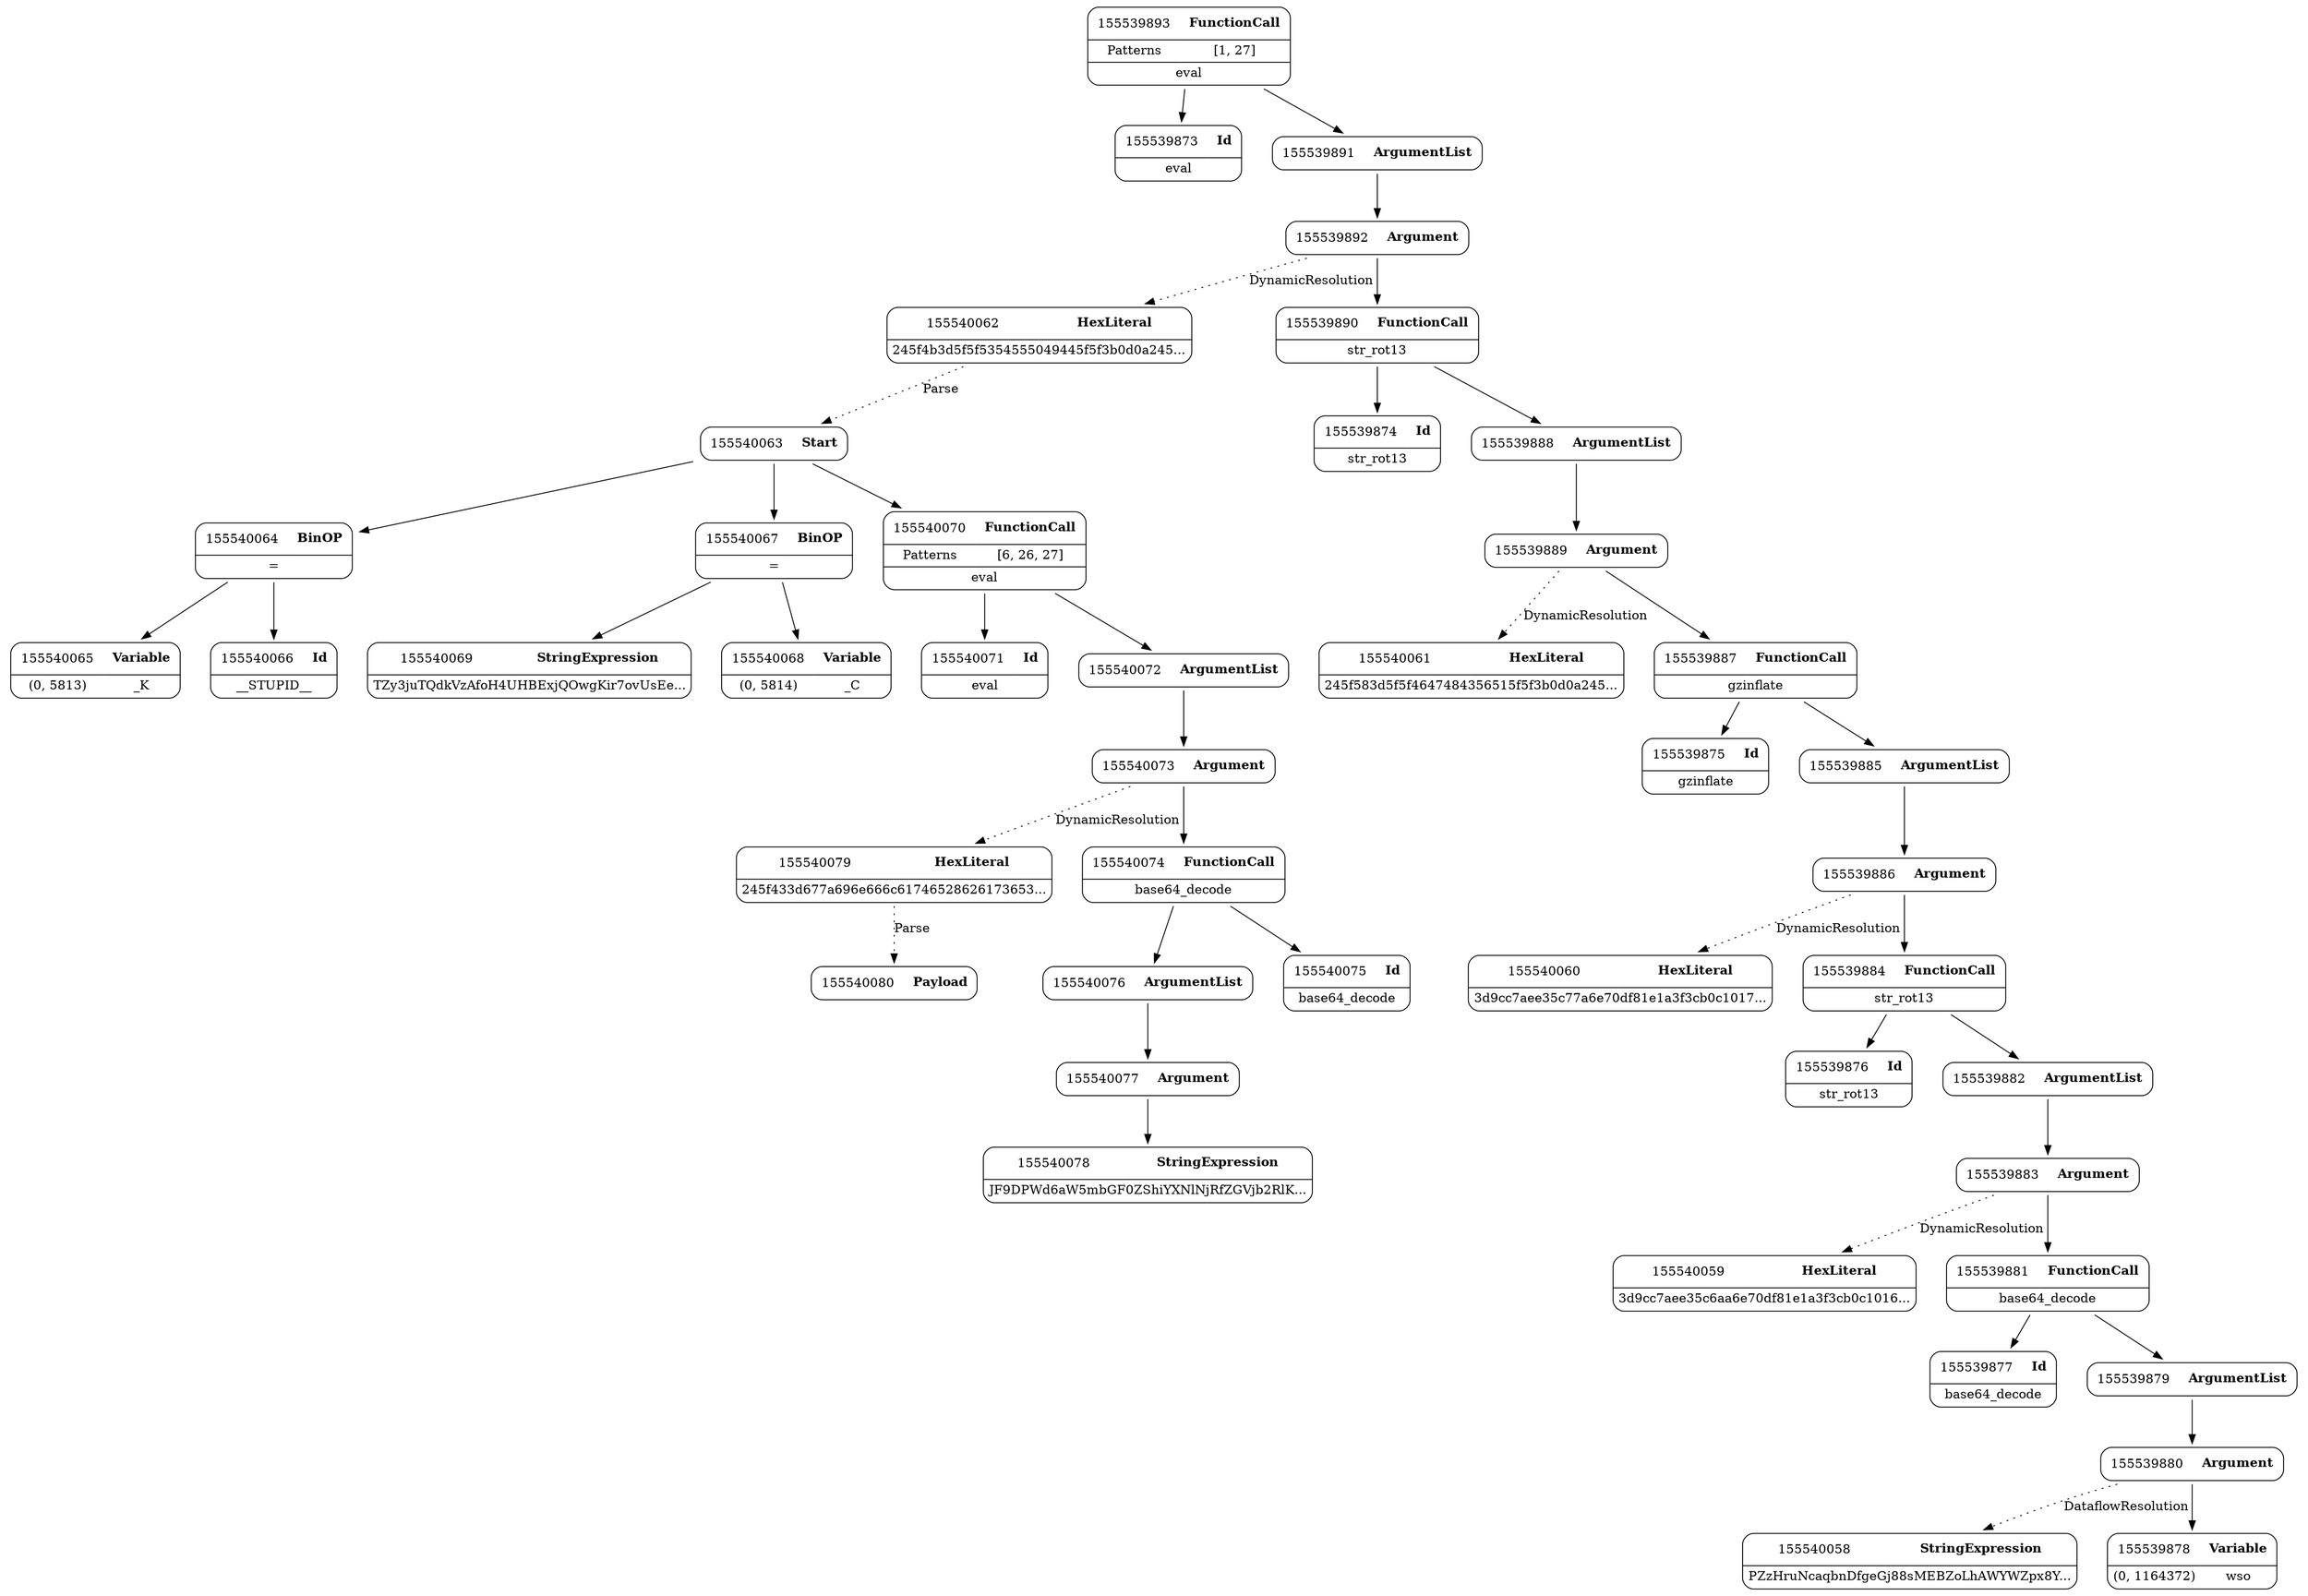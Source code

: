 digraph ast {
node [shape=none];
155540061 [label=<<TABLE border='1' cellspacing='0' cellpadding='10' style='rounded' ><TR><TD border='0'>155540061</TD><TD border='0'><B>HexLiteral</B></TD></TR><HR/><TR><TD border='0' cellpadding='5' colspan='2'>245f583d5f5f4647484356515f5f3b0d0a245...</TD></TR></TABLE>>];
155540060 [label=<<TABLE border='1' cellspacing='0' cellpadding='10' style='rounded' ><TR><TD border='0'>155540060</TD><TD border='0'><B>HexLiteral</B></TD></TR><HR/><TR><TD border='0' cellpadding='5' colspan='2'>3d9cc7aee35c77a6e70df81e1a3f3cb0c1017...</TD></TR></TABLE>>];
155540063 [label=<<TABLE border='1' cellspacing='0' cellpadding='10' style='rounded' ><TR><TD border='0'>155540063</TD><TD border='0'><B>Start</B></TD></TR></TABLE>>];
155540063 -> 155540064 [weight=2];
155540063 -> 155540067 [weight=2];
155540063 -> 155540070 [weight=2];
155540062 [label=<<TABLE border='1' cellspacing='0' cellpadding='10' style='rounded' ><TR><TD border='0'>155540062</TD><TD border='0'><B>HexLiteral</B></TD></TR><HR/><TR><TD border='0' cellpadding='5' colspan='2'>245f4b3d5f5f5354555049445f5f3b0d0a245...</TD></TR></TABLE>>];
155540062 -> 155540063 [style=dotted,label=Parse];
155540059 [label=<<TABLE border='1' cellspacing='0' cellpadding='10' style='rounded' ><TR><TD border='0'>155540059</TD><TD border='0'><B>HexLiteral</B></TD></TR><HR/><TR><TD border='0' cellpadding='5' colspan='2'>3d9cc7aee35c6aa6e70df81e1a3f3cb0c1016...</TD></TR></TABLE>>];
155540058 [label=<<TABLE border='1' cellspacing='0' cellpadding='10' style='rounded' ><TR><TD border='0'>155540058</TD><TD border='0'><B>StringExpression</B></TD></TR><HR/><TR><TD border='0' cellpadding='5' colspan='2'>PZzHruNcaqbnDfgeGj88sMEBZoLhAWYWZpx8Y...</TD></TR></TABLE>>];
155540069 [label=<<TABLE border='1' cellspacing='0' cellpadding='10' style='rounded' ><TR><TD border='0'>155540069</TD><TD border='0'><B>StringExpression</B></TD></TR><HR/><TR><TD border='0' cellpadding='5' colspan='2'>TZy3juTQdkVzAfoH4UHBExjQOwgKir7ovUsEe...</TD></TR></TABLE>>];
155539877 [label=<<TABLE border='1' cellspacing='0' cellpadding='10' style='rounded' ><TR><TD border='0'>155539877</TD><TD border='0'><B>Id</B></TD></TR><HR/><TR><TD border='0' cellpadding='5' colspan='2'>base64_decode</TD></TR></TABLE>>];
155540068 [label=<<TABLE border='1' cellspacing='0' cellpadding='10' style='rounded' ><TR><TD border='0'>155540068</TD><TD border='0'><B>Variable</B></TD></TR><HR/><TR><TD border='0' cellpadding='5'>(0, 5814)</TD><TD border='0' cellpadding='5'>_C</TD></TR></TABLE>>];
155539876 [label=<<TABLE border='1' cellspacing='0' cellpadding='10' style='rounded' ><TR><TD border='0'>155539876</TD><TD border='0'><B>Id</B></TD></TR><HR/><TR><TD border='0' cellpadding='5' colspan='2'>str_rot13</TD></TR></TABLE>>];
155540071 [label=<<TABLE border='1' cellspacing='0' cellpadding='10' style='rounded' ><TR><TD border='0'>155540071</TD><TD border='0'><B>Id</B></TD></TR><HR/><TR><TD border='0' cellpadding='5' colspan='2'>eval</TD></TR></TABLE>>];
155539879 [label=<<TABLE border='1' cellspacing='0' cellpadding='10' style='rounded' ><TR><TD border='0'>155539879</TD><TD border='0'><B>ArgumentList</B></TD></TR></TABLE>>];
155539879 -> 155539880 [weight=2];
155540070 [label=<<TABLE border='1' cellspacing='0' cellpadding='10' style='rounded' ><TR><TD border='0'>155540070</TD><TD border='0'><B>FunctionCall</B></TD></TR><HR/><TR><TD border='0' cellpadding='5'>Patterns</TD><TD border='0' cellpadding='5'>[6, 26, 27]</TD></TR><HR/><TR><TD border='0' cellpadding='5' colspan='2'>eval</TD></TR></TABLE>>];
155540070 -> 155540071 [weight=2];
155540070 -> 155540072 [weight=2];
155539878 [label=<<TABLE border='1' cellspacing='0' cellpadding='10' style='rounded' ><TR><TD border='0'>155539878</TD><TD border='0'><B>Variable</B></TD></TR><HR/><TR><TD border='0' cellpadding='5'>(0, 1164372)</TD><TD border='0' cellpadding='5'>wso</TD></TR></TABLE>>];
155540065 [label=<<TABLE border='1' cellspacing='0' cellpadding='10' style='rounded' ><TR><TD border='0'>155540065</TD><TD border='0'><B>Variable</B></TD></TR><HR/><TR><TD border='0' cellpadding='5'>(0, 5813)</TD><TD border='0' cellpadding='5'>_K</TD></TR></TABLE>>];
155539873 [label=<<TABLE border='1' cellspacing='0' cellpadding='10' style='rounded' ><TR><TD border='0'>155539873</TD><TD border='0'><B>Id</B></TD></TR><HR/><TR><TD border='0' cellpadding='5' colspan='2'>eval</TD></TR></TABLE>>];
155540064 [label=<<TABLE border='1' cellspacing='0' cellpadding='10' style='rounded' ><TR><TD border='0'>155540064</TD><TD border='0'><B>BinOP</B></TD></TR><HR/><TR><TD border='0' cellpadding='5' colspan='2'>=</TD></TR></TABLE>>];
155540064 -> 155540065 [weight=2];
155540064 -> 155540066 [weight=2];
155540067 [label=<<TABLE border='1' cellspacing='0' cellpadding='10' style='rounded' ><TR><TD border='0'>155540067</TD><TD border='0'><B>BinOP</B></TD></TR><HR/><TR><TD border='0' cellpadding='5' colspan='2'>=</TD></TR></TABLE>>];
155540067 -> 155540068 [weight=2];
155540067 -> 155540069 [weight=2];
155539875 [label=<<TABLE border='1' cellspacing='0' cellpadding='10' style='rounded' ><TR><TD border='0'>155539875</TD><TD border='0'><B>Id</B></TD></TR><HR/><TR><TD border='0' cellpadding='5' colspan='2'>gzinflate</TD></TR></TABLE>>];
155540066 [label=<<TABLE border='1' cellspacing='0' cellpadding='10' style='rounded' ><TR><TD border='0'>155540066</TD><TD border='0'><B>Id</B></TD></TR><HR/><TR><TD border='0' cellpadding='5' colspan='2'>__STUPID__</TD></TR></TABLE>>];
155539874 [label=<<TABLE border='1' cellspacing='0' cellpadding='10' style='rounded' ><TR><TD border='0'>155539874</TD><TD border='0'><B>Id</B></TD></TR><HR/><TR><TD border='0' cellpadding='5' colspan='2'>str_rot13</TD></TR></TABLE>>];
155540077 [label=<<TABLE border='1' cellspacing='0' cellpadding='10' style='rounded' ><TR><TD border='0'>155540077</TD><TD border='0'><B>Argument</B></TD></TR></TABLE>>];
155540077 -> 155540078 [weight=2];
155539885 [label=<<TABLE border='1' cellspacing='0' cellpadding='10' style='rounded' ><TR><TD border='0'>155539885</TD><TD border='0'><B>ArgumentList</B></TD></TR></TABLE>>];
155539885 -> 155539886 [weight=2];
155540076 [label=<<TABLE border='1' cellspacing='0' cellpadding='10' style='rounded' ><TR><TD border='0'>155540076</TD><TD border='0'><B>ArgumentList</B></TD></TR></TABLE>>];
155540076 -> 155540077 [weight=2];
155539884 [label=<<TABLE border='1' cellspacing='0' cellpadding='10' style='rounded' ><TR><TD border='0'>155539884</TD><TD border='0'><B>FunctionCall</B></TD></TR><HR/><TR><TD border='0' cellpadding='5' colspan='2'>str_rot13</TD></TR></TABLE>>];
155539884 -> 155539876 [weight=2];
155539884 -> 155539882 [weight=2];
155540079 [label=<<TABLE border='1' cellspacing='0' cellpadding='10' style='rounded' ><TR><TD border='0'>155540079</TD><TD border='0'><B>HexLiteral</B></TD></TR><HR/><TR><TD border='0' cellpadding='5' colspan='2'>245f433d677a696e666c61746528626173653...</TD></TR></TABLE>>];
155540079 -> 155540080 [style=dotted,label=Parse];
155539887 [label=<<TABLE border='1' cellspacing='0' cellpadding='10' style='rounded' ><TR><TD border='0'>155539887</TD><TD border='0'><B>FunctionCall</B></TD></TR><HR/><TR><TD border='0' cellpadding='5' colspan='2'>gzinflate</TD></TR></TABLE>>];
155539887 -> 155539875 [weight=2];
155539887 -> 155539885 [weight=2];
155540078 [label=<<TABLE border='1' cellspacing='0' cellpadding='10' style='rounded' ><TR><TD border='0'>155540078</TD><TD border='0'><B>StringExpression</B></TD></TR><HR/><TR><TD border='0' cellpadding='5' colspan='2'>JF9DPWd6aW5mbGF0ZShiYXNlNjRfZGVjb2RlK...</TD></TR></TABLE>>];
155539886 [label=<<TABLE border='1' cellspacing='0' cellpadding='10' style='rounded' ><TR><TD border='0'>155539886</TD><TD border='0'><B>Argument</B></TD></TR></TABLE>>];
155539886 -> 155539884 [weight=2];
155539886 -> 155540060 [style=dotted,label=DynamicResolution];
155540073 [label=<<TABLE border='1' cellspacing='0' cellpadding='10' style='rounded' ><TR><TD border='0'>155540073</TD><TD border='0'><B>Argument</B></TD></TR></TABLE>>];
155540073 -> 155540074 [weight=2];
155540073 -> 155540079 [style=dotted,label=DynamicResolution];
155539881 [label=<<TABLE border='1' cellspacing='0' cellpadding='10' style='rounded' ><TR><TD border='0'>155539881</TD><TD border='0'><B>FunctionCall</B></TD></TR><HR/><TR><TD border='0' cellpadding='5' colspan='2'>base64_decode</TD></TR></TABLE>>];
155539881 -> 155539877 [weight=2];
155539881 -> 155539879 [weight=2];
155540072 [label=<<TABLE border='1' cellspacing='0' cellpadding='10' style='rounded' ><TR><TD border='0'>155540072</TD><TD border='0'><B>ArgumentList</B></TD></TR></TABLE>>];
155540072 -> 155540073 [weight=2];
155539880 [label=<<TABLE border='1' cellspacing='0' cellpadding='10' style='rounded' ><TR><TD border='0'>155539880</TD><TD border='0'><B>Argument</B></TD></TR></TABLE>>];
155539880 -> 155539878 [weight=2];
155539880 -> 155540058 [style=dotted,label=DataflowResolution];
155540075 [label=<<TABLE border='1' cellspacing='0' cellpadding='10' style='rounded' ><TR><TD border='0'>155540075</TD><TD border='0'><B>Id</B></TD></TR><HR/><TR><TD border='0' cellpadding='5' colspan='2'>base64_decode</TD></TR></TABLE>>];
155539883 [label=<<TABLE border='1' cellspacing='0' cellpadding='10' style='rounded' ><TR><TD border='0'>155539883</TD><TD border='0'><B>Argument</B></TD></TR></TABLE>>];
155539883 -> 155539881 [weight=2];
155539883 -> 155540059 [style=dotted,label=DynamicResolution];
155540074 [label=<<TABLE border='1' cellspacing='0' cellpadding='10' style='rounded' ><TR><TD border='0'>155540074</TD><TD border='0'><B>FunctionCall</B></TD></TR><HR/><TR><TD border='0' cellpadding='5' colspan='2'>base64_decode</TD></TR></TABLE>>];
155540074 -> 155540075 [weight=2];
155540074 -> 155540076 [weight=2];
155539882 [label=<<TABLE border='1' cellspacing='0' cellpadding='10' style='rounded' ><TR><TD border='0'>155539882</TD><TD border='0'><B>ArgumentList</B></TD></TR></TABLE>>];
155539882 -> 155539883 [weight=2];
155539893 [label=<<TABLE border='1' cellspacing='0' cellpadding='10' style='rounded' ><TR><TD border='0'>155539893</TD><TD border='0'><B>FunctionCall</B></TD></TR><HR/><TR><TD border='0' cellpadding='5'>Patterns</TD><TD border='0' cellpadding='5'>[1, 27]</TD></TR><HR/><TR><TD border='0' cellpadding='5' colspan='2'>eval</TD></TR></TABLE>>];
155539893 -> 155539873 [weight=2];
155539893 -> 155539891 [weight=2];
155539892 [label=<<TABLE border='1' cellspacing='0' cellpadding='10' style='rounded' ><TR><TD border='0'>155539892</TD><TD border='0'><B>Argument</B></TD></TR></TABLE>>];
155539892 -> 155539890 [weight=2];
155539892 -> 155540062 [style=dotted,label=DynamicResolution];
155539889 [label=<<TABLE border='1' cellspacing='0' cellpadding='10' style='rounded' ><TR><TD border='0'>155539889</TD><TD border='0'><B>Argument</B></TD></TR></TABLE>>];
155539889 -> 155539887 [weight=2];
155539889 -> 155540061 [style=dotted,label=DynamicResolution];
155540080 [label=<<TABLE border='1' cellspacing='0' cellpadding='10' style='rounded' ><TR><TD border='0'>155540080</TD><TD border='0'><B>Payload</B></TD></TR></TABLE>>];
155539888 [label=<<TABLE border='1' cellspacing='0' cellpadding='10' style='rounded' ><TR><TD border='0'>155539888</TD><TD border='0'><B>ArgumentList</B></TD></TR></TABLE>>];
155539888 -> 155539889 [weight=2];
155539891 [label=<<TABLE border='1' cellspacing='0' cellpadding='10' style='rounded' ><TR><TD border='0'>155539891</TD><TD border='0'><B>ArgumentList</B></TD></TR></TABLE>>];
155539891 -> 155539892 [weight=2];
155539890 [label=<<TABLE border='1' cellspacing='0' cellpadding='10' style='rounded' ><TR><TD border='0'>155539890</TD><TD border='0'><B>FunctionCall</B></TD></TR><HR/><TR><TD border='0' cellpadding='5' colspan='2'>str_rot13</TD></TR></TABLE>>];
155539890 -> 155539874 [weight=2];
155539890 -> 155539888 [weight=2];
}
